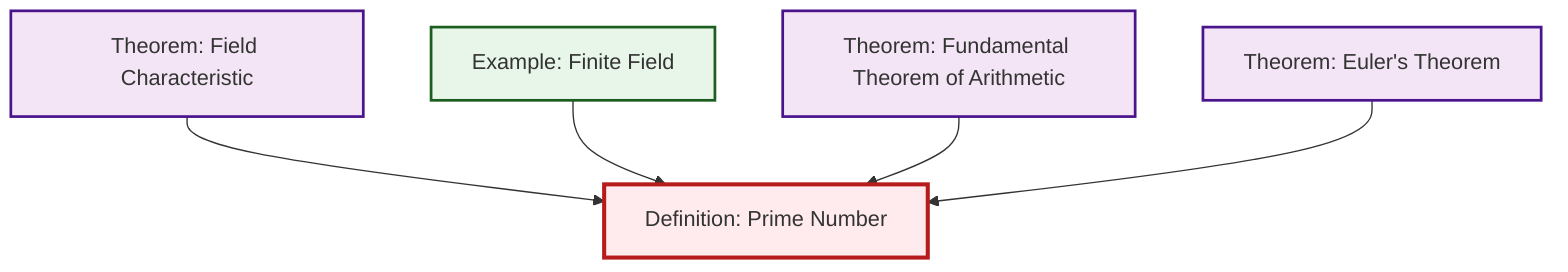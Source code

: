graph TD
    classDef definition fill:#e1f5fe,stroke:#01579b,stroke-width:2px
    classDef theorem fill:#f3e5f5,stroke:#4a148c,stroke-width:2px
    classDef axiom fill:#fff3e0,stroke:#e65100,stroke-width:2px
    classDef example fill:#e8f5e9,stroke:#1b5e20,stroke-width:2px
    classDef current fill:#ffebee,stroke:#b71c1c,stroke-width:3px
    thm-euler["Theorem: Euler's Theorem"]:::theorem
    def-prime["Definition: Prime Number"]:::definition
    thm-field-characteristic["Theorem: Field Characteristic"]:::theorem
    ex-finite-field["Example: Finite Field"]:::example
    thm-fundamental-arithmetic["Theorem: Fundamental Theorem of Arithmetic"]:::theorem
    thm-field-characteristic --> def-prime
    ex-finite-field --> def-prime
    thm-fundamental-arithmetic --> def-prime
    thm-euler --> def-prime
    class def-prime current
